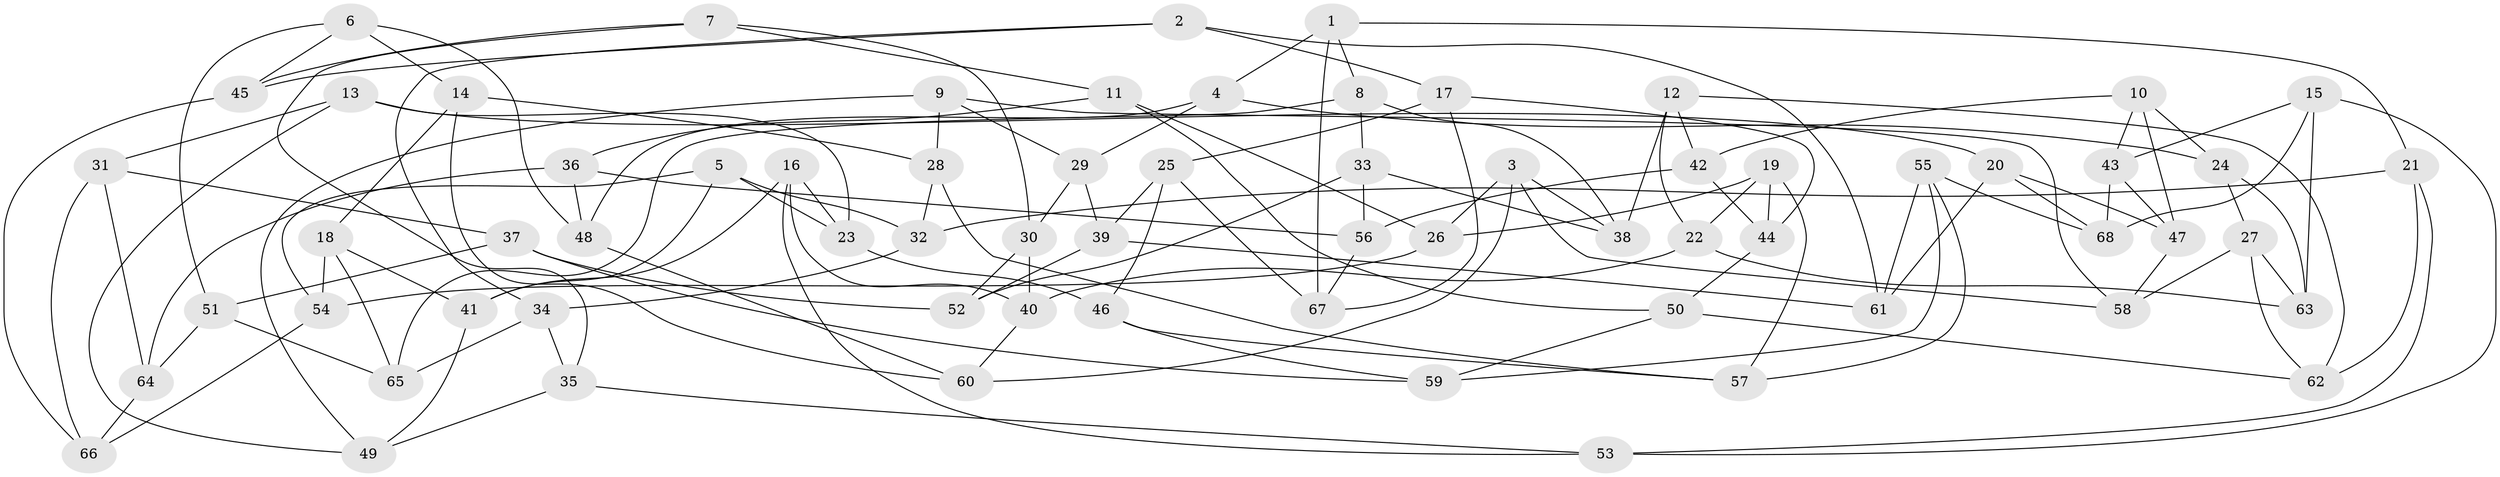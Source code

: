 // Generated by graph-tools (version 1.1) at 2025/50/03/09/25 03:50:49]
// undirected, 68 vertices, 136 edges
graph export_dot {
graph [start="1"]
  node [color=gray90,style=filled];
  1;
  2;
  3;
  4;
  5;
  6;
  7;
  8;
  9;
  10;
  11;
  12;
  13;
  14;
  15;
  16;
  17;
  18;
  19;
  20;
  21;
  22;
  23;
  24;
  25;
  26;
  27;
  28;
  29;
  30;
  31;
  32;
  33;
  34;
  35;
  36;
  37;
  38;
  39;
  40;
  41;
  42;
  43;
  44;
  45;
  46;
  47;
  48;
  49;
  50;
  51;
  52;
  53;
  54;
  55;
  56;
  57;
  58;
  59;
  60;
  61;
  62;
  63;
  64;
  65;
  66;
  67;
  68;
  1 -- 67;
  1 -- 21;
  1 -- 4;
  1 -- 8;
  2 -- 34;
  2 -- 45;
  2 -- 17;
  2 -- 61;
  3 -- 58;
  3 -- 60;
  3 -- 38;
  3 -- 26;
  4 -- 48;
  4 -- 24;
  4 -- 29;
  5 -- 32;
  5 -- 23;
  5 -- 41;
  5 -- 54;
  6 -- 45;
  6 -- 48;
  6 -- 14;
  6 -- 51;
  7 -- 35;
  7 -- 11;
  7 -- 45;
  7 -- 30;
  8 -- 65;
  8 -- 33;
  8 -- 38;
  9 -- 49;
  9 -- 29;
  9 -- 58;
  9 -- 28;
  10 -- 43;
  10 -- 47;
  10 -- 24;
  10 -- 42;
  11 -- 50;
  11 -- 26;
  11 -- 36;
  12 -- 38;
  12 -- 22;
  12 -- 62;
  12 -- 42;
  13 -- 31;
  13 -- 20;
  13 -- 23;
  13 -- 49;
  14 -- 18;
  14 -- 60;
  14 -- 28;
  15 -- 68;
  15 -- 53;
  15 -- 63;
  15 -- 43;
  16 -- 53;
  16 -- 40;
  16 -- 41;
  16 -- 23;
  17 -- 25;
  17 -- 44;
  17 -- 67;
  18 -- 41;
  18 -- 65;
  18 -- 54;
  19 -- 22;
  19 -- 26;
  19 -- 57;
  19 -- 44;
  20 -- 61;
  20 -- 68;
  20 -- 47;
  21 -- 53;
  21 -- 32;
  21 -- 62;
  22 -- 63;
  22 -- 40;
  23 -- 46;
  24 -- 27;
  24 -- 63;
  25 -- 39;
  25 -- 67;
  25 -- 46;
  26 -- 54;
  27 -- 58;
  27 -- 62;
  27 -- 63;
  28 -- 57;
  28 -- 32;
  29 -- 39;
  29 -- 30;
  30 -- 40;
  30 -- 52;
  31 -- 66;
  31 -- 64;
  31 -- 37;
  32 -- 34;
  33 -- 38;
  33 -- 56;
  33 -- 52;
  34 -- 65;
  34 -- 35;
  35 -- 53;
  35 -- 49;
  36 -- 48;
  36 -- 64;
  36 -- 56;
  37 -- 59;
  37 -- 51;
  37 -- 52;
  39 -- 61;
  39 -- 52;
  40 -- 60;
  41 -- 49;
  42 -- 44;
  42 -- 56;
  43 -- 47;
  43 -- 68;
  44 -- 50;
  45 -- 66;
  46 -- 57;
  46 -- 59;
  47 -- 58;
  48 -- 60;
  50 -- 59;
  50 -- 62;
  51 -- 64;
  51 -- 65;
  54 -- 66;
  55 -- 61;
  55 -- 57;
  55 -- 68;
  55 -- 59;
  56 -- 67;
  64 -- 66;
}
